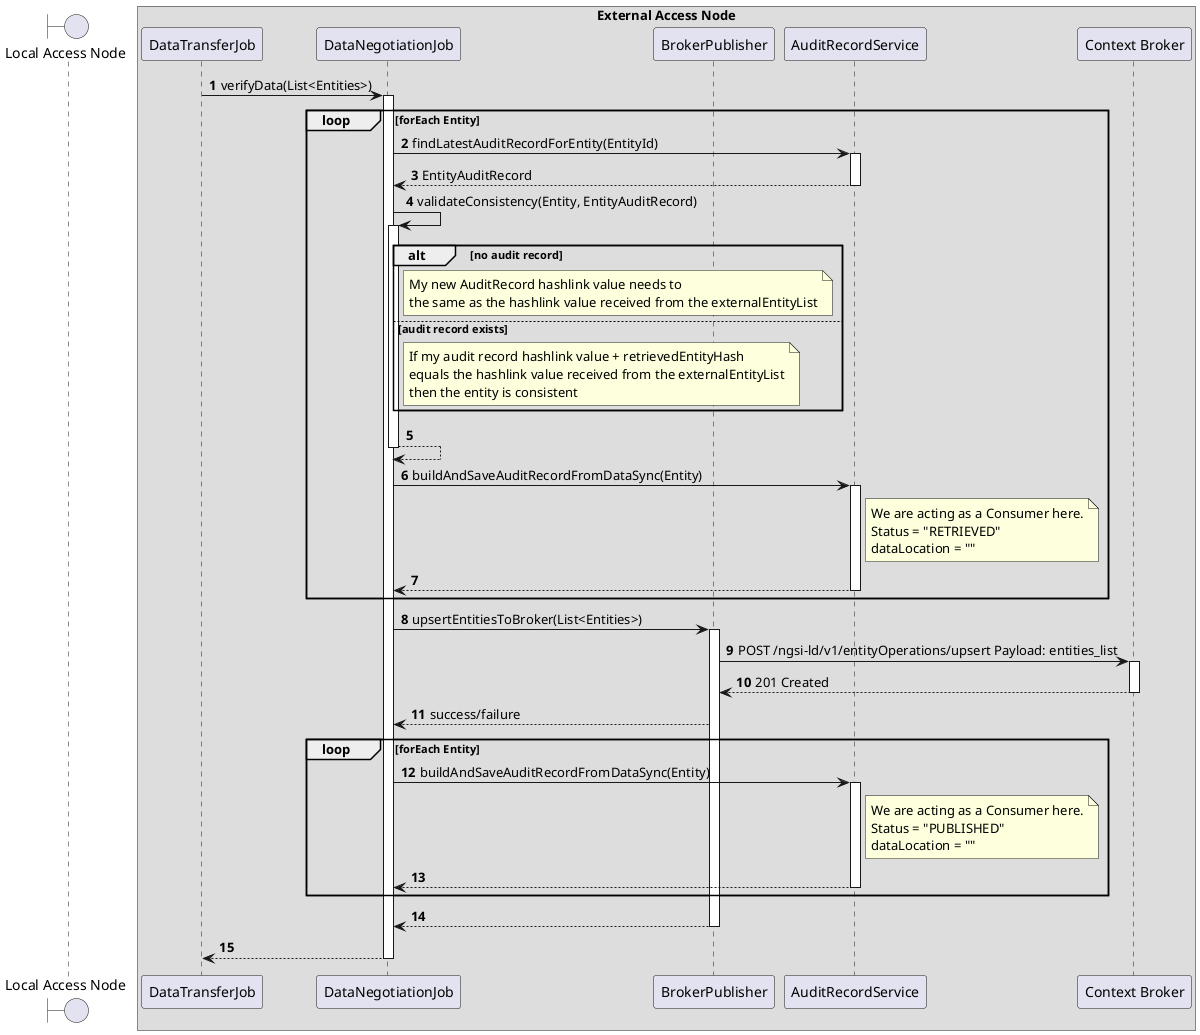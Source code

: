 @startuml
'https://plantuml.com/sequence-diagram

'---------- Config ----------------

autonumber

'---------- Header ----------------

boundary "Local Access Node" as lan

box "External Access Node"

  participant "DataTransferJob" as dtj
  participant "DataNegotiationJob" as dnj
  participant "BrokerPublisher" as bp
  participant "AuditRecordService" as ars
  participant "Context Broker" as cb

end box

'---------- Diagram ----------------

    dtj -> dnj++: verifyData(List<Entities>)
        loop forEach Entity
            dnj -> ars++: findLatestAuditRecordForEntity(EntityId)
            return EntityAuditRecord
            dnj -> dnj++: validateConsistency(Entity, EntityAuditRecord)
                alt no audit record
                    note right of dnj
                        My new AuditRecord hashlink value needs to
                        the same as the hashlink value received from the externalEntityList
                    end note
                else audit record exists
                    note right of dnj
                        If my audit record hashlink value + retrievedEntityHash
                        equals the hashlink value received from the externalEntityList
                        then the entity is consistent
                    end note
                end
            return

            dnj -> ars++: buildAndSaveAuditRecordFromDataSync(Entity)
                note right of ars
                    We are acting as a Consumer here.
                    Status = "RETRIEVED"
                    dataLocation = ""
                end note
                return
        end


        dnj -> bp++: upsertEntitiesToBroker(List<Entities>)
            bp -> cb++: POST /ngsi-ld/v1/entityOperations/upsert Payload: entities_list
            return 201 Created
        bp --> dnj: success/failure

        loop forEach Entity
            dnj -> ars++: buildAndSaveAuditRecordFromDataSync(Entity)
            note right of ars
                We are acting as a Consumer here.
                Status = "PUBLISHED"
                dataLocation = ""
            end note
            return
        end
    return
return


@enduml